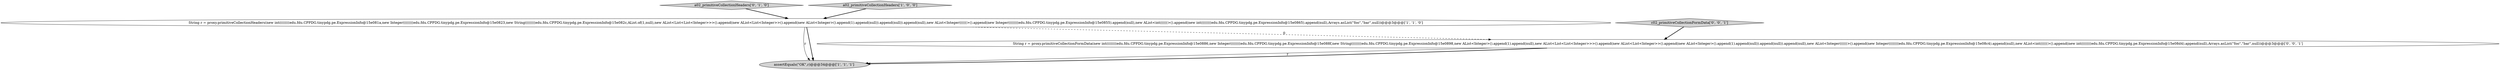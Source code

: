 digraph {
4 [style = filled, label = "String r = proxy.primitiveCollectionFormData(new int((((((((edu.fdu.CPPDG.tinypdg.pe.ExpressionInfo@15e0886,new Integer((((((((edu.fdu.CPPDG.tinypdg.pe.ExpressionInfo@15e088f,new String((((((((edu.fdu.CPPDG.tinypdg.pe.ExpressionInfo@15e0898,new AList<Integer>().append(1).append(null),new AList<List<List<Integer>>>().append(new AList<List<Integer>>().append(new AList<Integer>().append(1).append(null)).append(null)).append(null),new AList<Integer((((((>().append(new Integer((((((((edu.fdu.CPPDG.tinypdg.pe.ExpressionInfo@15e08c4).append(null),new AList<int((((((>().append(new int((((((((edu.fdu.CPPDG.tinypdg.pe.ExpressionInfo@15e08d4).append(null),Arrays.asList(\"foo\",\"bar\",null))@@@3@@@['0', '0', '1']", fillcolor = white, shape = ellipse image = "AAA0AAABBB3BBB"];
5 [style = filled, label = "c02_primitiveCollectionFormData['0', '0', '1']", fillcolor = lightgray, shape = diamond image = "AAA0AAABBB3BBB"];
3 [style = filled, label = "a02_primitiveCollectionHeaders['0', '1', '0']", fillcolor = lightgray, shape = diamond image = "AAA0AAABBB2BBB"];
0 [style = filled, label = "assertEquals(\"OK\",r)@@@34@@@['1', '1', '1']", fillcolor = lightgray, shape = ellipse image = "AAA0AAABBB1BBB"];
2 [style = filled, label = "a02_primitiveCollectionHeaders['1', '0', '0']", fillcolor = lightgray, shape = diamond image = "AAA0AAABBB1BBB"];
1 [style = filled, label = "String r = proxy.primitiveCollectionHeaders(new int((((((((edu.fdu.CPPDG.tinypdg.pe.ExpressionInfo@15e081a,new Integer((((((((edu.fdu.CPPDG.tinypdg.pe.ExpressionInfo@15e0823,new String((((((((edu.fdu.CPPDG.tinypdg.pe.ExpressionInfo@15e082c,AList.of(1,null),new AList<List<List<Integer>>>().append(new AList<List<Integer>>().append(new AList<Integer>().append(1).append(null)).append(null)).append(null),new AList<Integer((((((>().append(new Integer((((((((edu.fdu.CPPDG.tinypdg.pe.ExpressionInfo@15e0855).append(null),new AList<int((((((>().append(new int((((((((edu.fdu.CPPDG.tinypdg.pe.ExpressionInfo@15e0865).append(null),Arrays.asList(\"foo\",\"bar\",null))@@@3@@@['1', '1', '0']", fillcolor = white, shape = ellipse image = "AAA0AAABBB1BBB"];
1->0 [style = solid, label="r"];
5->4 [style = bold, label=""];
1->4 [style = dashed, label="0"];
4->0 [style = solid, label="r"];
2->1 [style = bold, label=""];
4->0 [style = bold, label=""];
3->1 [style = bold, label=""];
1->0 [style = bold, label=""];
}
